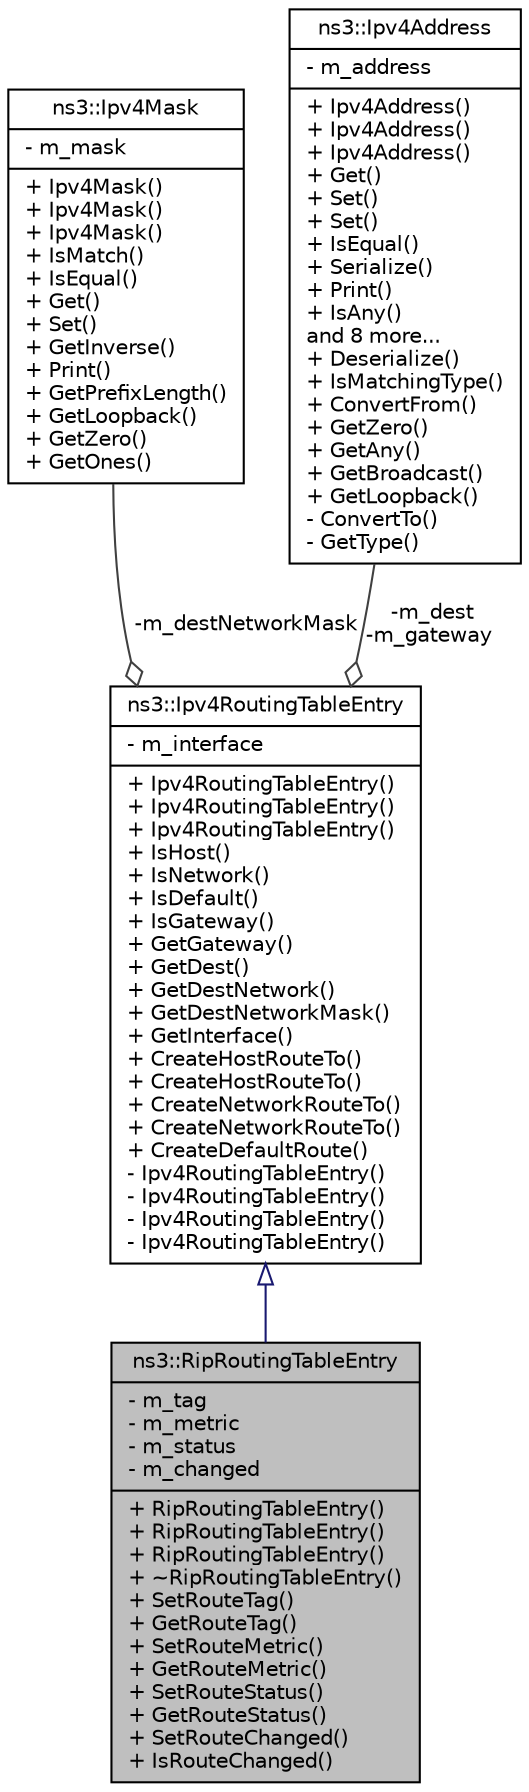 digraph "ns3::RipRoutingTableEntry"
{
  edge [fontname="Helvetica",fontsize="10",labelfontname="Helvetica",labelfontsize="10"];
  node [fontname="Helvetica",fontsize="10",shape=record];
  Node1 [label="{ns3::RipRoutingTableEntry\n|- m_tag\l- m_metric\l- m_status\l- m_changed\l|+ RipRoutingTableEntry()\l+ RipRoutingTableEntry()\l+ RipRoutingTableEntry()\l+ ~RipRoutingTableEntry()\l+ SetRouteTag()\l+ GetRouteTag()\l+ SetRouteMetric()\l+ GetRouteMetric()\l+ SetRouteStatus()\l+ GetRouteStatus()\l+ SetRouteChanged()\l+ IsRouteChanged()\l}",height=0.2,width=0.4,color="black", fillcolor="grey75", style="filled", fontcolor="black"];
  Node2 -> Node1 [dir="back",color="midnightblue",fontsize="10",style="solid",arrowtail="onormal"];
  Node2 [label="{ns3::Ipv4RoutingTableEntry\n|- m_interface\l|+ Ipv4RoutingTableEntry()\l+ Ipv4RoutingTableEntry()\l+ Ipv4RoutingTableEntry()\l+ IsHost()\l+ IsNetwork()\l+ IsDefault()\l+ IsGateway()\l+ GetGateway()\l+ GetDest()\l+ GetDestNetwork()\l+ GetDestNetworkMask()\l+ GetInterface()\l+ CreateHostRouteTo()\l+ CreateHostRouteTo()\l+ CreateNetworkRouteTo()\l+ CreateNetworkRouteTo()\l+ CreateDefaultRoute()\l- Ipv4RoutingTableEntry()\l- Ipv4RoutingTableEntry()\l- Ipv4RoutingTableEntry()\l- Ipv4RoutingTableEntry()\l}",height=0.2,width=0.4,color="black", fillcolor="white", style="filled",URL="$d5/d90/classns3_1_1Ipv4RoutingTableEntry.html"];
  Node3 -> Node2 [color="grey25",fontsize="10",style="solid",label=" -m_destNetworkMask" ,arrowhead="odiamond"];
  Node3 [label="{ns3::Ipv4Mask\n|- m_mask\l|+ Ipv4Mask()\l+ Ipv4Mask()\l+ Ipv4Mask()\l+ IsMatch()\l+ IsEqual()\l+ Get()\l+ Set()\l+ GetInverse()\l+ Print()\l+ GetPrefixLength()\l+ GetLoopback()\l+ GetZero()\l+ GetOnes()\l}",height=0.2,width=0.4,color="black", fillcolor="white", style="filled",URL="$d5/df8/classns3_1_1Ipv4Mask.html",tooltip="a class to represent an Ipv4 address mask "];
  Node4 -> Node2 [color="grey25",fontsize="10",style="solid",label=" -m_dest\n-m_gateway" ,arrowhead="odiamond"];
  Node4 [label="{ns3::Ipv4Address\n|- m_address\l|+ Ipv4Address()\l+ Ipv4Address()\l+ Ipv4Address()\l+ Get()\l+ Set()\l+ Set()\l+ IsEqual()\l+ Serialize()\l+ Print()\l+ IsAny()\land 8 more...\l+ Deserialize()\l+ IsMatchingType()\l+ ConvertFrom()\l+ GetZero()\l+ GetAny()\l+ GetBroadcast()\l+ GetLoopback()\l- ConvertTo()\l- GetType()\l}",height=0.2,width=0.4,color="black", fillcolor="white", style="filled",URL="$de/d55/classns3_1_1Ipv4Address.html",tooltip="Ipv4 addresses are stored in host order in this class. "];
}

